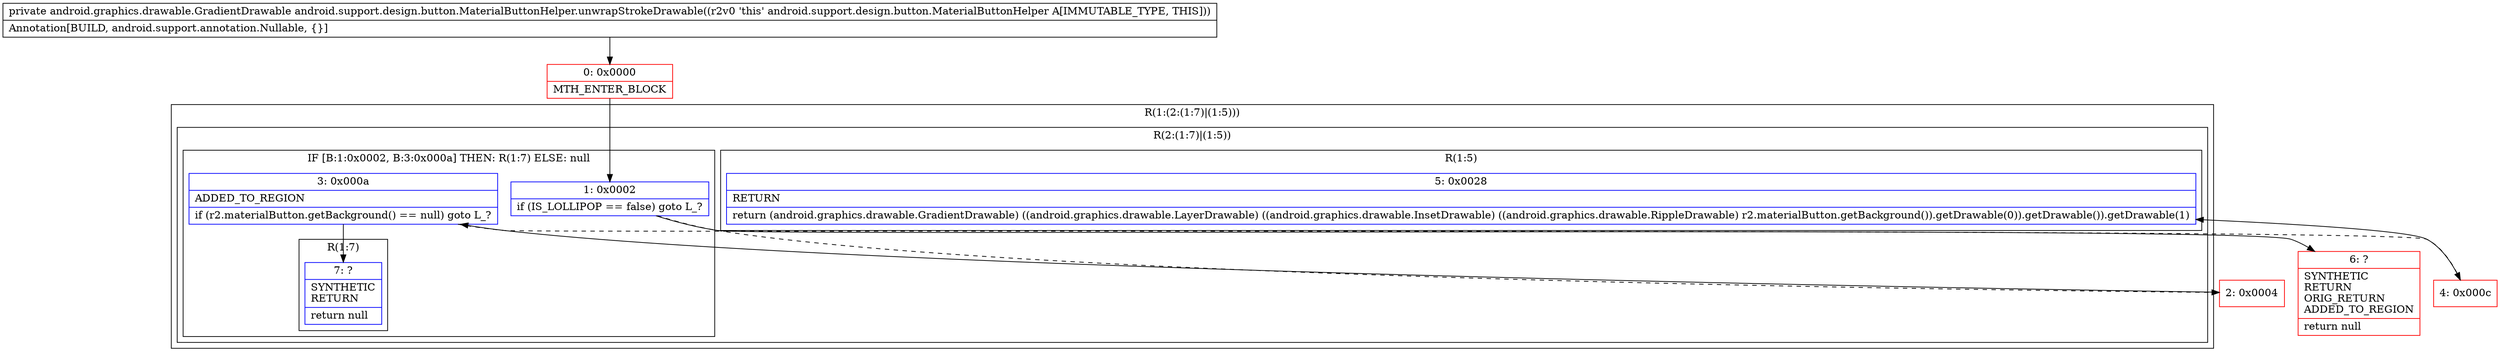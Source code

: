 digraph "CFG forandroid.support.design.button.MaterialButtonHelper.unwrapStrokeDrawable()Landroid\/graphics\/drawable\/GradientDrawable;" {
subgraph cluster_Region_1315145139 {
label = "R(1:(2:(1:7)|(1:5)))";
node [shape=record,color=blue];
subgraph cluster_Region_931912300 {
label = "R(2:(1:7)|(1:5))";
node [shape=record,color=blue];
subgraph cluster_IfRegion_281218727 {
label = "IF [B:1:0x0002, B:3:0x000a] THEN: R(1:7) ELSE: null";
node [shape=record,color=blue];
Node_1 [shape=record,label="{1\:\ 0x0002|if (IS_LOLLIPOP == false) goto L_?\l}"];
Node_3 [shape=record,label="{3\:\ 0x000a|ADDED_TO_REGION\l|if (r2.materialButton.getBackground() == null) goto L_?\l}"];
subgraph cluster_Region_1542046718 {
label = "R(1:7)";
node [shape=record,color=blue];
Node_7 [shape=record,label="{7\:\ ?|SYNTHETIC\lRETURN\l|return null\l}"];
}
}
subgraph cluster_Region_167090989 {
label = "R(1:5)";
node [shape=record,color=blue];
Node_5 [shape=record,label="{5\:\ 0x0028|RETURN\l|return (android.graphics.drawable.GradientDrawable) ((android.graphics.drawable.LayerDrawable) ((android.graphics.drawable.InsetDrawable) ((android.graphics.drawable.RippleDrawable) r2.materialButton.getBackground()).getDrawable(0)).getDrawable()).getDrawable(1)\l}"];
}
}
}
Node_0 [shape=record,color=red,label="{0\:\ 0x0000|MTH_ENTER_BLOCK\l}"];
Node_2 [shape=record,color=red,label="{2\:\ 0x0004}"];
Node_4 [shape=record,color=red,label="{4\:\ 0x000c}"];
Node_6 [shape=record,color=red,label="{6\:\ ?|SYNTHETIC\lRETURN\lORIG_RETURN\lADDED_TO_REGION\l|return null\l}"];
MethodNode[shape=record,label="{private android.graphics.drawable.GradientDrawable android.support.design.button.MaterialButtonHelper.unwrapStrokeDrawable((r2v0 'this' android.support.design.button.MaterialButtonHelper A[IMMUTABLE_TYPE, THIS]))  | Annotation[BUILD, android.support.annotation.Nullable, \{\}]\l}"];
MethodNode -> Node_0;
Node_1 -> Node_2[style=dashed];
Node_1 -> Node_6;
Node_3 -> Node_4[style=dashed];
Node_3 -> Node_7;
Node_0 -> Node_1;
Node_2 -> Node_3;
Node_4 -> Node_5;
}

